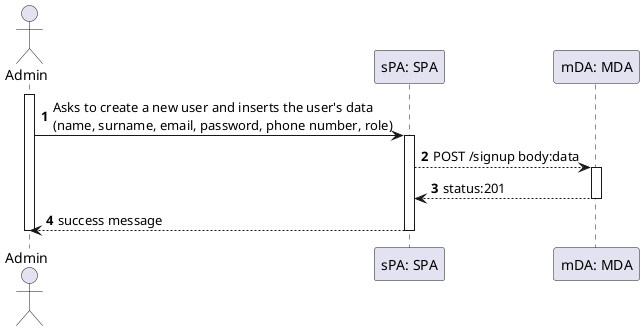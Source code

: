 @startuml
'https://plantuml.com/sequence-diagram

autonumber
actor Admin as ADM
participant "sPA: SPA" as sPA
participant "mDA: MDA" as MDA



activate ADM
ADM ->sPA : Asks to create a new user and inserts the user's data \n(name, surname, email, password, phone number, role)
activate sPA

sPA --> MDA : POST /signup body:data
activate MDA

MDA --> sPA :  status:201

deactivate MDA

sPA --> ADM : success message

deactivate sPA

deactivate ADM


@enduml
